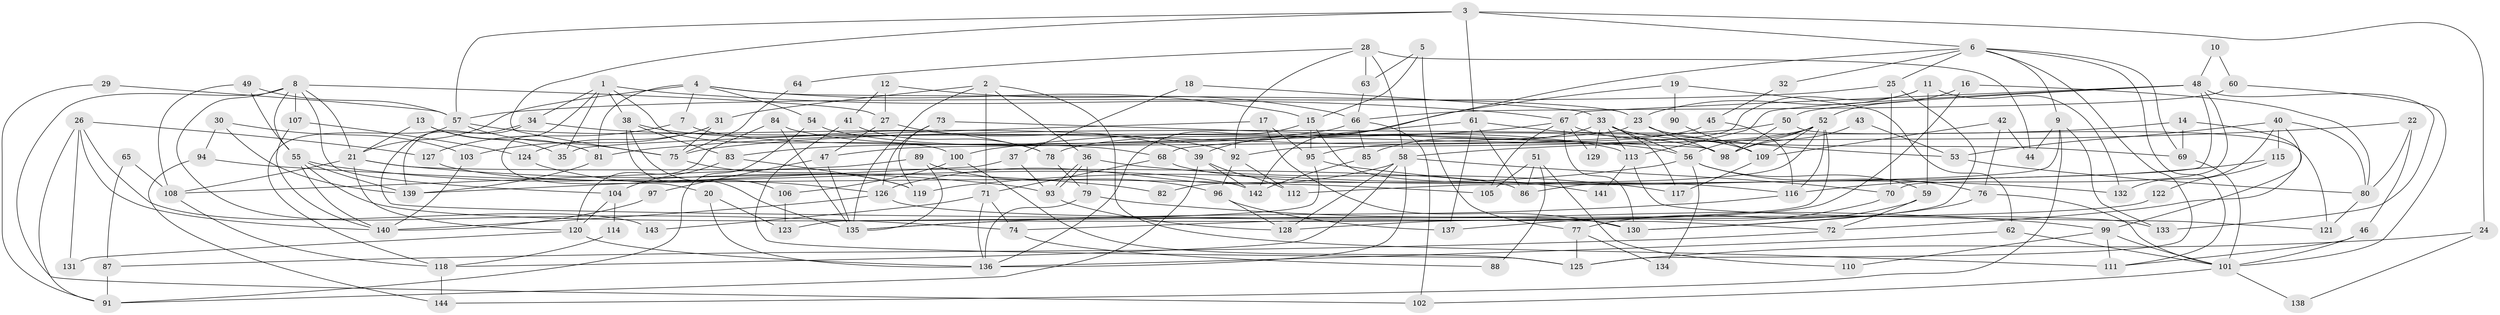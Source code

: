 // coarse degree distribution, {7: 0.07291666666666667, 5: 0.11458333333333333, 9: 0.0625, 10: 0.0625, 8: 0.010416666666666666, 6: 0.1875, 3: 0.25, 4: 0.125, 2: 0.11458333333333333}
// Generated by graph-tools (version 1.1) at 2025/41/03/06/25 10:41:52]
// undirected, 144 vertices, 288 edges
graph export_dot {
graph [start="1"]
  node [color=gray90,style=filled];
  1;
  2;
  3;
  4;
  5;
  6;
  7;
  8;
  9;
  10;
  11;
  12;
  13;
  14;
  15;
  16;
  17;
  18;
  19;
  20;
  21;
  22;
  23;
  24;
  25;
  26;
  27;
  28;
  29;
  30;
  31;
  32;
  33;
  34;
  35;
  36;
  37;
  38;
  39;
  40;
  41;
  42;
  43;
  44;
  45;
  46;
  47;
  48;
  49;
  50;
  51;
  52;
  53;
  54;
  55;
  56;
  57;
  58;
  59;
  60;
  61;
  62;
  63;
  64;
  65;
  66;
  67;
  68;
  69;
  70;
  71;
  72;
  73;
  74;
  75;
  76;
  77;
  78;
  79;
  80;
  81;
  82;
  83;
  84;
  85;
  86;
  87;
  88;
  89;
  90;
  91;
  92;
  93;
  94;
  95;
  96;
  97;
  98;
  99;
  100;
  101;
  102;
  103;
  104;
  105;
  106;
  107;
  108;
  109;
  110;
  111;
  112;
  113;
  114;
  115;
  116;
  117;
  118;
  119;
  120;
  121;
  122;
  123;
  124;
  125;
  126;
  127;
  128;
  129;
  130;
  131;
  132;
  133;
  134;
  135;
  136;
  137;
  138;
  139;
  140;
  141;
  142;
  143;
  144;
  1 -- 38;
  1 -- 100;
  1 -- 20;
  1 -- 34;
  1 -- 35;
  1 -- 67;
  2 -- 36;
  2 -- 135;
  2 -- 31;
  2 -- 71;
  2 -- 111;
  3 -- 57;
  3 -- 6;
  3 -- 24;
  3 -- 61;
  3 -- 75;
  4 -- 21;
  4 -- 81;
  4 -- 7;
  4 -- 15;
  4 -- 23;
  4 -- 54;
  5 -- 15;
  5 -- 77;
  5 -- 63;
  6 -- 25;
  6 -- 111;
  6 -- 9;
  6 -- 32;
  6 -- 69;
  6 -- 125;
  6 -- 142;
  7 -- 68;
  7 -- 127;
  8 -- 21;
  8 -- 102;
  8 -- 27;
  8 -- 55;
  8 -- 74;
  8 -- 104;
  8 -- 107;
  9 -- 44;
  9 -- 86;
  9 -- 133;
  9 -- 144;
  10 -- 48;
  10 -- 60;
  11 -- 23;
  11 -- 59;
  11 -- 92;
  11 -- 132;
  12 -- 27;
  12 -- 41;
  12 -- 66;
  13 -- 81;
  13 -- 21;
  13 -- 35;
  14 -- 75;
  14 -- 69;
  14 -- 99;
  15 -- 136;
  15 -- 95;
  15 -- 141;
  16 -- 80;
  16 -- 52;
  16 -- 74;
  17 -- 130;
  17 -- 35;
  17 -- 95;
  18 -- 33;
  18 -- 37;
  19 -- 62;
  19 -- 39;
  19 -- 90;
  20 -- 136;
  20 -- 123;
  21 -- 108;
  21 -- 86;
  21 -- 82;
  21 -- 120;
  22 -- 58;
  22 -- 80;
  22 -- 46;
  23 -- 47;
  23 -- 53;
  23 -- 98;
  24 -- 125;
  24 -- 138;
  25 -- 130;
  25 -- 57;
  25 -- 70;
  26 -- 140;
  26 -- 91;
  26 -- 127;
  26 -- 131;
  26 -- 143;
  27 -- 39;
  27 -- 47;
  28 -- 63;
  28 -- 92;
  28 -- 44;
  28 -- 58;
  28 -- 64;
  29 -- 91;
  29 -- 57;
  30 -- 103;
  30 -- 139;
  30 -- 94;
  31 -- 75;
  31 -- 103;
  31 -- 124;
  32 -- 45;
  33 -- 56;
  33 -- 117;
  33 -- 69;
  33 -- 85;
  33 -- 113;
  33 -- 129;
  34 -- 56;
  34 -- 72;
  34 -- 139;
  36 -- 93;
  36 -- 93;
  36 -- 79;
  36 -- 117;
  37 -- 139;
  37 -- 93;
  38 -- 83;
  38 -- 135;
  38 -- 78;
  38 -- 106;
  39 -- 142;
  39 -- 112;
  39 -- 91;
  40 -- 132;
  40 -- 53;
  40 -- 72;
  40 -- 80;
  40 -- 115;
  41 -- 125;
  41 -- 78;
  42 -- 76;
  42 -- 109;
  42 -- 44;
  43 -- 53;
  43 -- 98;
  45 -- 116;
  45 -- 78;
  46 -- 111;
  46 -- 101;
  47 -- 135;
  47 -- 97;
  48 -- 113;
  48 -- 70;
  48 -- 50;
  48 -- 67;
  48 -- 112;
  48 -- 133;
  49 -- 57;
  49 -- 55;
  49 -- 108;
  50 -- 98;
  50 -- 81;
  50 -- 121;
  51 -- 105;
  51 -- 86;
  51 -- 88;
  51 -- 110;
  52 -- 95;
  52 -- 98;
  52 -- 56;
  52 -- 82;
  52 -- 109;
  52 -- 116;
  52 -- 135;
  53 -- 80;
  54 -- 98;
  54 -- 91;
  55 -- 93;
  55 -- 130;
  55 -- 139;
  55 -- 140;
  56 -- 76;
  56 -- 59;
  56 -- 119;
  56 -- 134;
  57 -- 75;
  57 -- 92;
  57 -- 118;
  58 -- 126;
  58 -- 70;
  58 -- 118;
  58 -- 128;
  58 -- 136;
  59 -- 72;
  59 -- 77;
  60 -- 101;
  60 -- 66;
  61 -- 109;
  61 -- 68;
  61 -- 86;
  61 -- 137;
  62 -- 101;
  62 -- 136;
  63 -- 66;
  64 -- 75;
  65 -- 87;
  65 -- 108;
  66 -- 85;
  66 -- 83;
  66 -- 102;
  67 -- 100;
  67 -- 105;
  67 -- 109;
  67 -- 129;
  67 -- 130;
  68 -- 71;
  68 -- 116;
  69 -- 101;
  70 -- 137;
  71 -- 74;
  71 -- 136;
  71 -- 143;
  72 -- 87;
  73 -- 126;
  73 -- 119;
  73 -- 98;
  74 -- 88;
  75 -- 119;
  76 -- 130;
  76 -- 101;
  77 -- 125;
  77 -- 134;
  78 -- 79;
  79 -- 99;
  79 -- 136;
  80 -- 121;
  81 -- 139;
  83 -- 104;
  83 -- 119;
  84 -- 120;
  84 -- 135;
  84 -- 113;
  85 -- 142;
  87 -- 91;
  89 -- 108;
  89 -- 135;
  89 -- 96;
  90 -- 109;
  92 -- 96;
  92 -- 112;
  93 -- 128;
  94 -- 144;
  94 -- 105;
  95 -- 123;
  95 -- 132;
  96 -- 137;
  96 -- 128;
  97 -- 140;
  99 -- 101;
  99 -- 110;
  99 -- 111;
  100 -- 106;
  100 -- 125;
  101 -- 102;
  101 -- 138;
  103 -- 140;
  104 -- 120;
  104 -- 114;
  106 -- 123;
  107 -- 124;
  107 -- 140;
  108 -- 118;
  109 -- 117;
  113 -- 121;
  113 -- 141;
  114 -- 118;
  115 -- 116;
  115 -- 122;
  116 -- 135;
  118 -- 144;
  120 -- 136;
  120 -- 131;
  122 -- 128;
  124 -- 126;
  126 -- 140;
  126 -- 133;
  127 -- 142;
}
